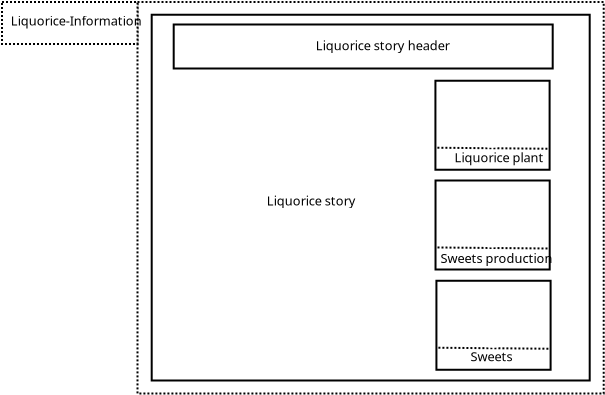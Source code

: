 <?xml version="1.0" encoding="UTF-8"?>
<dia:diagram xmlns:dia="http://www.lysator.liu.se/~alla/dia/">
  <dia:layer name="Background" visible="true" active="true">
    <dia:object type="Standard - Box" version="0" id="O0">
      <dia:attribute name="obj_pos">
        <dia:point val="10.94,3.175"/>
      </dia:attribute>
      <dia:attribute name="obj_bb">
        <dia:rectangle val="10.89,3.125;34.3,22.8"/>
      </dia:attribute>
      <dia:attribute name="elem_corner">
        <dia:point val="10.94,3.175"/>
      </dia:attribute>
      <dia:attribute name="elem_width">
        <dia:real val="23.31"/>
      </dia:attribute>
      <dia:attribute name="elem_height">
        <dia:real val="19.575"/>
      </dia:attribute>
      <dia:attribute name="border_width">
        <dia:real val="0.1"/>
      </dia:attribute>
      <dia:attribute name="show_background">
        <dia:boolean val="true"/>
      </dia:attribute>
      <dia:attribute name="line_style">
        <dia:enum val="4"/>
      </dia:attribute>
    </dia:object>
    <dia:object type="Standard - Box" version="0" id="O1">
      <dia:attribute name="obj_pos">
        <dia:point val="11.65,3.812"/>
      </dia:attribute>
      <dia:attribute name="obj_bb">
        <dia:rectangle val="11.6,3.763;33.6,22.15"/>
      </dia:attribute>
      <dia:attribute name="elem_corner">
        <dia:point val="11.65,3.812"/>
      </dia:attribute>
      <dia:attribute name="elem_width">
        <dia:real val="21.9"/>
      </dia:attribute>
      <dia:attribute name="elem_height">
        <dia:real val="18.288"/>
      </dia:attribute>
      <dia:attribute name="show_background">
        <dia:boolean val="true"/>
      </dia:attribute>
    </dia:object>
    <dia:object type="Standard - Box" version="0" id="O2">
      <dia:attribute name="obj_pos">
        <dia:point val="12.75,4.3"/>
      </dia:attribute>
      <dia:attribute name="obj_bb">
        <dia:rectangle val="12.7,4.25;31.75,6.55"/>
      </dia:attribute>
      <dia:attribute name="elem_corner">
        <dia:point val="12.75,4.3"/>
      </dia:attribute>
      <dia:attribute name="elem_width">
        <dia:real val="18.95"/>
      </dia:attribute>
      <dia:attribute name="elem_height">
        <dia:real val="2.2"/>
      </dia:attribute>
      <dia:attribute name="show_background">
        <dia:boolean val="true"/>
      </dia:attribute>
    </dia:object>
    <dia:object type="Standard - Ellipse" version="0" id="O3">
      <dia:attribute name="obj_pos">
        <dia:point val="18.95,4.6"/>
      </dia:attribute>
      <dia:attribute name="obj_bb">
        <dia:rectangle val="18.9,4.55;25.2,5.8"/>
      </dia:attribute>
      <dia:attribute name="elem_corner">
        <dia:point val="18.95,4.6"/>
      </dia:attribute>
      <dia:attribute name="elem_width">
        <dia:real val="6.2"/>
      </dia:attribute>
      <dia:attribute name="elem_height">
        <dia:real val="1.15"/>
      </dia:attribute>
      <dia:attribute name="border_width">
        <dia:real val="0.1"/>
      </dia:attribute>
      <dia:attribute name="border_color">
        <dia:color val="#ffffff"/>
      </dia:attribute>
      <dia:attribute name="show_background">
        <dia:boolean val="false"/>
      </dia:attribute>
    </dia:object>
    <dia:object type="Standard - Box" version="0" id="O4">
      <dia:attribute name="obj_pos">
        <dia:point val="4.165,3.175"/>
      </dia:attribute>
      <dia:attribute name="obj_bb">
        <dia:rectangle val="4.115,3.125;10.99,5.325"/>
      </dia:attribute>
      <dia:attribute name="elem_corner">
        <dia:point val="4.165,3.175"/>
      </dia:attribute>
      <dia:attribute name="elem_width">
        <dia:real val="6.775"/>
      </dia:attribute>
      <dia:attribute name="elem_height">
        <dia:real val="2.1"/>
      </dia:attribute>
      <dia:attribute name="border_width">
        <dia:real val="0.1"/>
      </dia:attribute>
      <dia:attribute name="show_background">
        <dia:boolean val="true"/>
      </dia:attribute>
      <dia:attribute name="line_style">
        <dia:enum val="4"/>
      </dia:attribute>
    </dia:object>
    <dia:object type="Standard - Text" version="1" id="O5">
      <dia:attribute name="obj_pos">
        <dia:point val="4.6,4.35"/>
      </dia:attribute>
      <dia:attribute name="obj_bb">
        <dia:rectangle val="4.6,3.77;10.6,4.485"/>
      </dia:attribute>
      <dia:attribute name="text">
        <dia:composite type="text">
          <dia:attribute name="string">
            <dia:string>#Liquorice-Information#</dia:string>
          </dia:attribute>
          <dia:attribute name="font">
            <dia:font family="sans" style="0" name="Helvetica"/>
          </dia:attribute>
          <dia:attribute name="height">
            <dia:real val="0.8"/>
          </dia:attribute>
          <dia:attribute name="pos">
            <dia:point val="4.6,4.35"/>
          </dia:attribute>
          <dia:attribute name="color">
            <dia:color val="#000000"/>
          </dia:attribute>
          <dia:attribute name="alignment">
            <dia:enum val="0"/>
          </dia:attribute>
        </dia:composite>
      </dia:attribute>
      <dia:attribute name="valign">
        <dia:enum val="3"/>
      </dia:attribute>
    </dia:object>
    <dia:object type="Standard - Text" version="1" id="O6">
      <dia:attribute name="obj_pos">
        <dia:point val="19.858,5.582"/>
      </dia:attribute>
      <dia:attribute name="obj_bb">
        <dia:rectangle val="19.858,4.984;26.196,5.752"/>
      </dia:attribute>
      <dia:attribute name="text">
        <dia:composite type="text">
          <dia:attribute name="string">
            <dia:string>#Liquorice story header#</dia:string>
          </dia:attribute>
          <dia:attribute name="font">
            <dia:font family="sans" style="0" name="Helvetica"/>
          </dia:attribute>
          <dia:attribute name="height">
            <dia:real val="0.8"/>
          </dia:attribute>
          <dia:attribute name="pos">
            <dia:point val="19.858,5.582"/>
          </dia:attribute>
          <dia:attribute name="color">
            <dia:color val="#000000"/>
          </dia:attribute>
          <dia:attribute name="alignment">
            <dia:enum val="0"/>
          </dia:attribute>
        </dia:composite>
      </dia:attribute>
      <dia:attribute name="valign">
        <dia:enum val="3"/>
      </dia:attribute>
      <dia:connections>
        <dia:connection handle="0" to="O3" connection="5"/>
      </dia:connections>
    </dia:object>
    <dia:object type="Standard - Text" version="1" id="O7">
      <dia:attribute name="obj_pos">
        <dia:point val="17.403,13.344"/>
      </dia:attribute>
      <dia:attribute name="obj_bb">
        <dia:rectangle val="17.403,12.764;21.558,13.479"/>
      </dia:attribute>
      <dia:attribute name="text">
        <dia:composite type="text">
          <dia:attribute name="string">
            <dia:string>#Liquorice story#</dia:string>
          </dia:attribute>
          <dia:attribute name="font">
            <dia:font family="sans" style="0" name="Helvetica"/>
          </dia:attribute>
          <dia:attribute name="height">
            <dia:real val="0.8"/>
          </dia:attribute>
          <dia:attribute name="pos">
            <dia:point val="17.403,13.344"/>
          </dia:attribute>
          <dia:attribute name="color">
            <dia:color val="#000000"/>
          </dia:attribute>
          <dia:attribute name="alignment">
            <dia:enum val="0"/>
          </dia:attribute>
        </dia:composite>
      </dia:attribute>
      <dia:attribute name="valign">
        <dia:enum val="3"/>
      </dia:attribute>
    </dia:object>
    <dia:group>
      <dia:object type="Standard - Box" version="0" id="O8">
        <dia:attribute name="obj_pos">
          <dia:point val="25.836,7.112"/>
        </dia:attribute>
        <dia:attribute name="obj_bb">
          <dia:rectangle val="25.786,7.062;31.595,11.613"/>
        </dia:attribute>
        <dia:attribute name="elem_corner">
          <dia:point val="25.836,7.112"/>
        </dia:attribute>
        <dia:attribute name="elem_width">
          <dia:real val="5.709"/>
        </dia:attribute>
        <dia:attribute name="elem_height">
          <dia:real val="4.45"/>
        </dia:attribute>
        <dia:attribute name="show_background">
          <dia:boolean val="true"/>
        </dia:attribute>
      </dia:object>
      <dia:object type="Value Stream Mapping - Happy Face" version="1" id="O9">
        <dia:attribute name="obj_pos">
          <dia:point val="27.736,8.088"/>
        </dia:attribute>
        <dia:attribute name="obj_bb">
          <dia:rectangle val="27.686,8.037;29.678,10.03"/>
        </dia:attribute>
        <dia:attribute name="meta">
          <dia:composite type="dict"/>
        </dia:attribute>
        <dia:attribute name="elem_corner">
          <dia:point val="27.736,8.088"/>
        </dia:attribute>
        <dia:attribute name="elem_width">
          <dia:real val="1.892"/>
        </dia:attribute>
        <dia:attribute name="elem_height">
          <dia:real val="1.892"/>
        </dia:attribute>
        <dia:attribute name="line_width">
          <dia:real val="0.1"/>
        </dia:attribute>
        <dia:attribute name="line_colour">
          <dia:color val="#000000"/>
        </dia:attribute>
        <dia:attribute name="fill_colour">
          <dia:color val="#ffffff"/>
        </dia:attribute>
        <dia:attribute name="show_background">
          <dia:boolean val="true"/>
        </dia:attribute>
        <dia:attribute name="line_style">
          <dia:enum val="0"/>
          <dia:real val="1"/>
        </dia:attribute>
        <dia:attribute name="flip_horizontal">
          <dia:boolean val="false"/>
        </dia:attribute>
        <dia:attribute name="flip_vertical">
          <dia:boolean val="false"/>
        </dia:attribute>
        <dia:attribute name="subscale">
          <dia:real val="1"/>
        </dia:attribute>
      </dia:object>
      <dia:object type="Standard - Line" version="0" id="O10">
        <dia:attribute name="obj_pos">
          <dia:point val="25.935,10.462"/>
        </dia:attribute>
        <dia:attribute name="obj_bb">
          <dia:rectangle val="25.885,10.411;31.546,10.563"/>
        </dia:attribute>
        <dia:attribute name="conn_endpoints">
          <dia:point val="25.935,10.462"/>
          <dia:point val="31.495,10.512"/>
        </dia:attribute>
        <dia:attribute name="numcp">
          <dia:int val="1"/>
        </dia:attribute>
        <dia:attribute name="line_style">
          <dia:enum val="4"/>
        </dia:attribute>
      </dia:object>
      <dia:object type="Standard - Text" version="1" id="O11">
        <dia:attribute name="obj_pos">
          <dia:point val="26.786,11.188"/>
        </dia:attribute>
        <dia:attribute name="obj_bb">
          <dia:rectangle val="26.786,10.607;30.941,11.322"/>
        </dia:attribute>
        <dia:attribute name="text">
          <dia:composite type="text">
            <dia:attribute name="string">
              <dia:string>#Liquorice plant#</dia:string>
            </dia:attribute>
            <dia:attribute name="font">
              <dia:font family="sans" style="0" name="Helvetica"/>
            </dia:attribute>
            <dia:attribute name="height">
              <dia:real val="0.8"/>
            </dia:attribute>
            <dia:attribute name="pos">
              <dia:point val="26.786,11.188"/>
            </dia:attribute>
            <dia:attribute name="color">
              <dia:color val="#000000"/>
            </dia:attribute>
            <dia:attribute name="alignment">
              <dia:enum val="0"/>
            </dia:attribute>
          </dia:composite>
        </dia:attribute>
        <dia:attribute name="valign">
          <dia:enum val="3"/>
        </dia:attribute>
      </dia:object>
      <dia:object type="Standard - Ellipse" version="0" id="O12">
        <dia:attribute name="obj_pos">
          <dia:point val="27.22,7.513"/>
        </dia:attribute>
        <dia:attribute name="obj_bb">
          <dia:rectangle val="27.17,7.463;30.12,10.463"/>
        </dia:attribute>
        <dia:attribute name="elem_corner">
          <dia:point val="27.22,7.513"/>
        </dia:attribute>
        <dia:attribute name="elem_width">
          <dia:real val="2.85"/>
        </dia:attribute>
        <dia:attribute name="elem_height">
          <dia:real val="2.9"/>
        </dia:attribute>
        <dia:attribute name="border_width">
          <dia:real val="0.1"/>
        </dia:attribute>
        <dia:attribute name="border_color">
          <dia:color val="#ffffff"/>
        </dia:attribute>
        <dia:attribute name="show_background">
          <dia:boolean val="false"/>
        </dia:attribute>
      </dia:object>
    </dia:group>
    <dia:group>
      <dia:object type="Standard - Box" version="0" id="O13">
        <dia:attribute name="obj_pos">
          <dia:point val="25.841,12.1"/>
        </dia:attribute>
        <dia:attribute name="obj_bb">
          <dia:rectangle val="25.791,12.05;31.6,16.6"/>
        </dia:attribute>
        <dia:attribute name="elem_corner">
          <dia:point val="25.841,12.1"/>
        </dia:attribute>
        <dia:attribute name="elem_width">
          <dia:real val="5.709"/>
        </dia:attribute>
        <dia:attribute name="elem_height">
          <dia:real val="4.45"/>
        </dia:attribute>
        <dia:attribute name="show_background">
          <dia:boolean val="true"/>
        </dia:attribute>
      </dia:object>
      <dia:object type="Value Stream Mapping - Happy Face" version="1" id="O14">
        <dia:attribute name="obj_pos">
          <dia:point val="27.741,13.075"/>
        </dia:attribute>
        <dia:attribute name="obj_bb">
          <dia:rectangle val="27.691,13.025;29.683,15.017"/>
        </dia:attribute>
        <dia:attribute name="meta">
          <dia:composite type="dict"/>
        </dia:attribute>
        <dia:attribute name="elem_corner">
          <dia:point val="27.741,13.075"/>
        </dia:attribute>
        <dia:attribute name="elem_width">
          <dia:real val="1.892"/>
        </dia:attribute>
        <dia:attribute name="elem_height">
          <dia:real val="1.892"/>
        </dia:attribute>
        <dia:attribute name="line_width">
          <dia:real val="0.1"/>
        </dia:attribute>
        <dia:attribute name="line_colour">
          <dia:color val="#000000"/>
        </dia:attribute>
        <dia:attribute name="fill_colour">
          <dia:color val="#ffffff"/>
        </dia:attribute>
        <dia:attribute name="show_background">
          <dia:boolean val="true"/>
        </dia:attribute>
        <dia:attribute name="line_style">
          <dia:enum val="0"/>
          <dia:real val="1"/>
        </dia:attribute>
        <dia:attribute name="flip_horizontal">
          <dia:boolean val="false"/>
        </dia:attribute>
        <dia:attribute name="flip_vertical">
          <dia:boolean val="false"/>
        </dia:attribute>
        <dia:attribute name="subscale">
          <dia:real val="1"/>
        </dia:attribute>
      </dia:object>
      <dia:object type="Standard - Line" version="0" id="O15">
        <dia:attribute name="obj_pos">
          <dia:point val="25.94,15.449"/>
        </dia:attribute>
        <dia:attribute name="obj_bb">
          <dia:rectangle val="25.89,15.399;31.55,15.55"/>
        </dia:attribute>
        <dia:attribute name="conn_endpoints">
          <dia:point val="25.94,15.449"/>
          <dia:point val="31.5,15.5"/>
        </dia:attribute>
        <dia:attribute name="numcp">
          <dia:int val="1"/>
        </dia:attribute>
        <dia:attribute name="line_style">
          <dia:enum val="4"/>
        </dia:attribute>
      </dia:object>
      <dia:object type="Standard - Text" version="1" id="O16">
        <dia:attribute name="obj_pos">
          <dia:point val="26.091,16.225"/>
        </dia:attribute>
        <dia:attribute name="obj_bb">
          <dia:rectangle val="26.091,15.645;31.348,16.36"/>
        </dia:attribute>
        <dia:attribute name="text">
          <dia:composite type="text">
            <dia:attribute name="string">
              <dia:string>#Sweets production#</dia:string>
            </dia:attribute>
            <dia:attribute name="font">
              <dia:font family="sans" style="0" name="Helvetica"/>
            </dia:attribute>
            <dia:attribute name="height">
              <dia:real val="0.8"/>
            </dia:attribute>
            <dia:attribute name="pos">
              <dia:point val="26.091,16.225"/>
            </dia:attribute>
            <dia:attribute name="color">
              <dia:color val="#000000"/>
            </dia:attribute>
            <dia:attribute name="alignment">
              <dia:enum val="0"/>
            </dia:attribute>
          </dia:composite>
        </dia:attribute>
        <dia:attribute name="valign">
          <dia:enum val="3"/>
        </dia:attribute>
      </dia:object>
      <dia:object type="Standard - Ellipse" version="0" id="O17">
        <dia:attribute name="obj_pos">
          <dia:point val="27.225,12.5"/>
        </dia:attribute>
        <dia:attribute name="obj_bb">
          <dia:rectangle val="27.175,12.45;30.125,15.45"/>
        </dia:attribute>
        <dia:attribute name="elem_corner">
          <dia:point val="27.225,12.5"/>
        </dia:attribute>
        <dia:attribute name="elem_width">
          <dia:real val="2.85"/>
        </dia:attribute>
        <dia:attribute name="elem_height">
          <dia:real val="2.9"/>
        </dia:attribute>
        <dia:attribute name="border_width">
          <dia:real val="0.1"/>
        </dia:attribute>
        <dia:attribute name="border_color">
          <dia:color val="#ffffff"/>
        </dia:attribute>
        <dia:attribute name="show_background">
          <dia:boolean val="false"/>
        </dia:attribute>
      </dia:object>
    </dia:group>
    <dia:group>
      <dia:object type="Standard - Box" version="0" id="O18">
        <dia:attribute name="obj_pos">
          <dia:point val="25.886,17.113"/>
        </dia:attribute>
        <dia:attribute name="obj_bb">
          <dia:rectangle val="25.836,17.062;31.645,21.613"/>
        </dia:attribute>
        <dia:attribute name="elem_corner">
          <dia:point val="25.886,17.113"/>
        </dia:attribute>
        <dia:attribute name="elem_width">
          <dia:real val="5.709"/>
        </dia:attribute>
        <dia:attribute name="elem_height">
          <dia:real val="4.45"/>
        </dia:attribute>
        <dia:attribute name="show_background">
          <dia:boolean val="true"/>
        </dia:attribute>
      </dia:object>
      <dia:object type="Value Stream Mapping - Happy Face" version="1" id="O19">
        <dia:attribute name="obj_pos">
          <dia:point val="27.786,18.087"/>
        </dia:attribute>
        <dia:attribute name="obj_bb">
          <dia:rectangle val="27.736,18.038;29.728,20.03"/>
        </dia:attribute>
        <dia:attribute name="meta">
          <dia:composite type="dict"/>
        </dia:attribute>
        <dia:attribute name="elem_corner">
          <dia:point val="27.786,18.087"/>
        </dia:attribute>
        <dia:attribute name="elem_width">
          <dia:real val="1.892"/>
        </dia:attribute>
        <dia:attribute name="elem_height">
          <dia:real val="1.892"/>
        </dia:attribute>
        <dia:attribute name="line_width">
          <dia:real val="0.1"/>
        </dia:attribute>
        <dia:attribute name="line_colour">
          <dia:color val="#000000"/>
        </dia:attribute>
        <dia:attribute name="fill_colour">
          <dia:color val="#ffffff"/>
        </dia:attribute>
        <dia:attribute name="show_background">
          <dia:boolean val="true"/>
        </dia:attribute>
        <dia:attribute name="line_style">
          <dia:enum val="0"/>
          <dia:real val="1"/>
        </dia:attribute>
        <dia:attribute name="flip_horizontal">
          <dia:boolean val="false"/>
        </dia:attribute>
        <dia:attribute name="flip_vertical">
          <dia:boolean val="false"/>
        </dia:attribute>
        <dia:attribute name="subscale">
          <dia:real val="1"/>
        </dia:attribute>
      </dia:object>
      <dia:object type="Standard - Line" version="0" id="O20">
        <dia:attribute name="obj_pos">
          <dia:point val="25.985,20.462"/>
        </dia:attribute>
        <dia:attribute name="obj_bb">
          <dia:rectangle val="25.935,20.411;31.596,20.563"/>
        </dia:attribute>
        <dia:attribute name="conn_endpoints">
          <dia:point val="25.985,20.462"/>
          <dia:point val="31.545,20.512"/>
        </dia:attribute>
        <dia:attribute name="numcp">
          <dia:int val="1"/>
        </dia:attribute>
        <dia:attribute name="line_style">
          <dia:enum val="4"/>
        </dia:attribute>
      </dia:object>
      <dia:object type="Standard - Text" version="1" id="O21">
        <dia:attribute name="obj_pos">
          <dia:point val="27.586,21.137"/>
        </dia:attribute>
        <dia:attribute name="obj_bb">
          <dia:rectangle val="27.586,20.558;29.683,21.273"/>
        </dia:attribute>
        <dia:attribute name="text">
          <dia:composite type="text">
            <dia:attribute name="string">
              <dia:string>#Sweets#</dia:string>
            </dia:attribute>
            <dia:attribute name="font">
              <dia:font family="sans" style="0" name="Helvetica"/>
            </dia:attribute>
            <dia:attribute name="height">
              <dia:real val="0.8"/>
            </dia:attribute>
            <dia:attribute name="pos">
              <dia:point val="27.586,21.137"/>
            </dia:attribute>
            <dia:attribute name="color">
              <dia:color val="#000000"/>
            </dia:attribute>
            <dia:attribute name="alignment">
              <dia:enum val="0"/>
            </dia:attribute>
          </dia:composite>
        </dia:attribute>
        <dia:attribute name="valign">
          <dia:enum val="3"/>
        </dia:attribute>
      </dia:object>
      <dia:object type="Standard - Ellipse" version="0" id="O22">
        <dia:attribute name="obj_pos">
          <dia:point val="27.27,17.512"/>
        </dia:attribute>
        <dia:attribute name="obj_bb">
          <dia:rectangle val="27.22,17.462;30.17,20.462"/>
        </dia:attribute>
        <dia:attribute name="elem_corner">
          <dia:point val="27.27,17.512"/>
        </dia:attribute>
        <dia:attribute name="elem_width">
          <dia:real val="2.85"/>
        </dia:attribute>
        <dia:attribute name="elem_height">
          <dia:real val="2.9"/>
        </dia:attribute>
        <dia:attribute name="border_width">
          <dia:real val="0.1"/>
        </dia:attribute>
        <dia:attribute name="border_color">
          <dia:color val="#ffffff"/>
        </dia:attribute>
        <dia:attribute name="show_background">
          <dia:boolean val="false"/>
        </dia:attribute>
      </dia:object>
    </dia:group>
  </dia:layer>
</dia:diagram>
